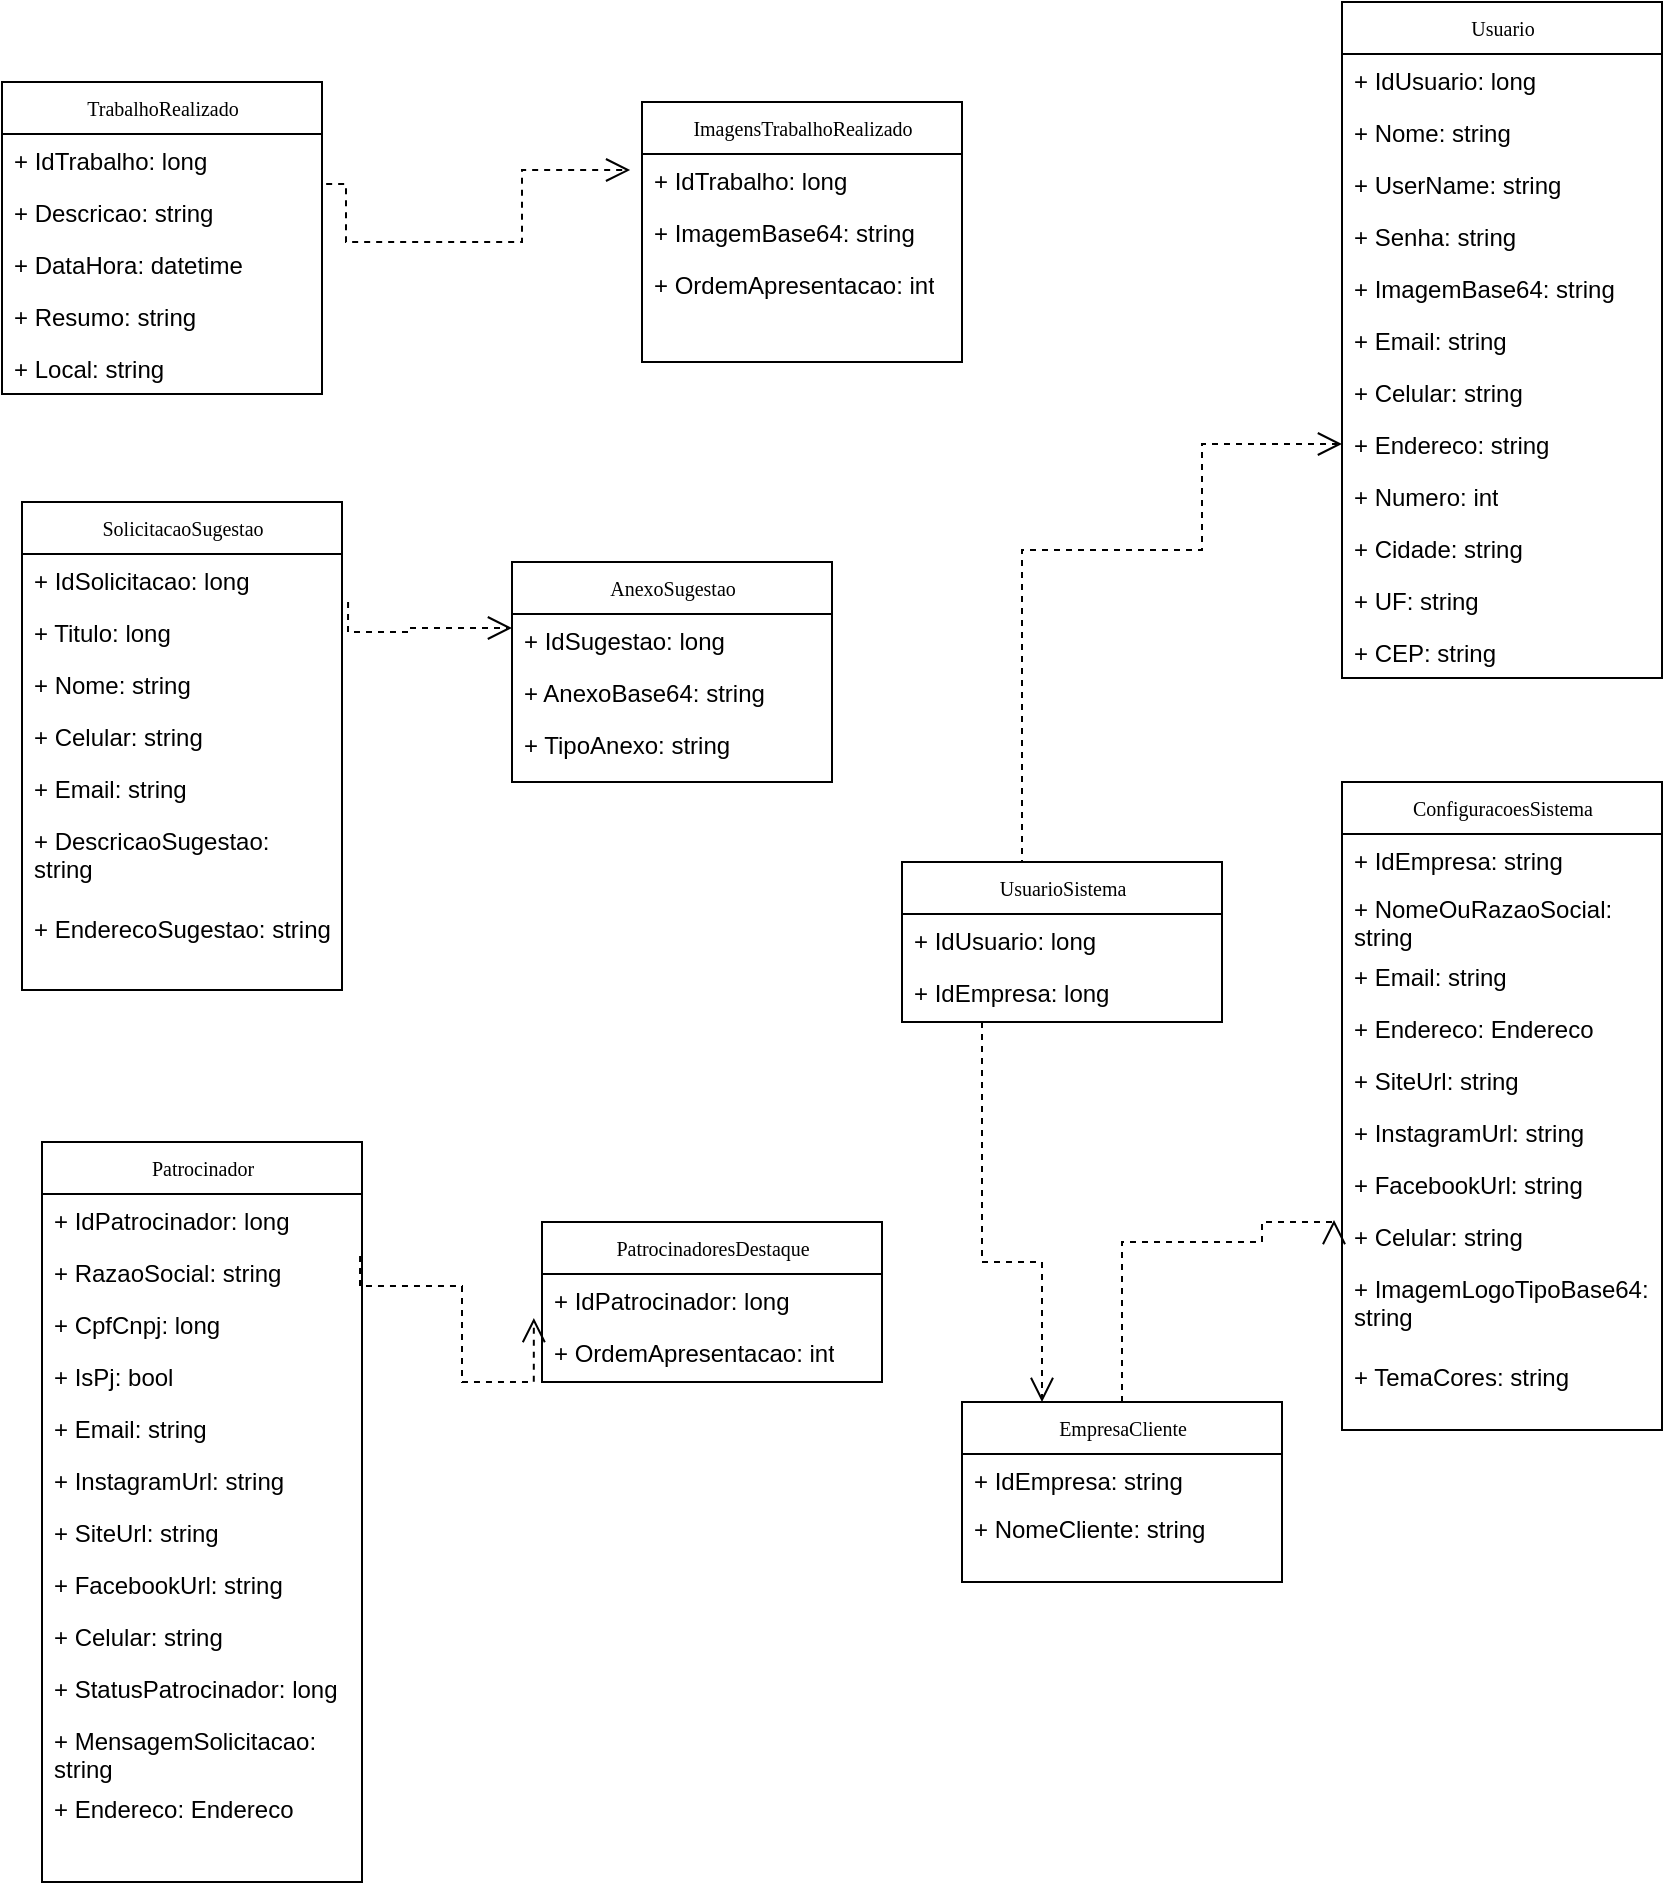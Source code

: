 <mxfile version="23.0.2" type="device">
  <diagram name="Page-1" id="c4acf3e9-155e-7222-9cf6-157b1a14988f">
    <mxGraphModel dx="1434" dy="844" grid="1" gridSize="10" guides="1" tooltips="1" connect="1" arrows="1" fold="1" page="1" pageScale="1" pageWidth="850" pageHeight="1100" background="none" math="0" shadow="0">
      <root>
        <mxCell id="0" />
        <mxCell id="1" parent="0" />
        <mxCell id="xZNgoJvWcJUJvNTuVhNk-1" value="TrabalhoRealizado" style="swimlane;html=1;fontStyle=0;childLayout=stackLayout;horizontal=1;startSize=26;fillColor=none;horizontalStack=0;resizeParent=1;resizeLast=0;collapsible=1;marginBottom=0;swimlaneFillColor=#ffffff;rounded=0;shadow=0;comic=0;labelBackgroundColor=none;strokeWidth=1;fontFamily=Verdana;fontSize=10;align=center;" parent="1" vertex="1">
          <mxGeometry x="10" y="50" width="160" height="156" as="geometry" />
        </mxCell>
        <mxCell id="xZNgoJvWcJUJvNTuVhNk-2" value="+ IdTrabalho: long" style="text;html=1;strokeColor=none;fillColor=none;align=left;verticalAlign=top;spacingLeft=4;spacingRight=4;whiteSpace=wrap;overflow=hidden;rotatable=0;points=[[0,0.5],[1,0.5]];portConstraint=eastwest;" parent="xZNgoJvWcJUJvNTuVhNk-1" vertex="1">
          <mxGeometry y="26" width="160" height="26" as="geometry" />
        </mxCell>
        <mxCell id="xZNgoJvWcJUJvNTuVhNk-3" value="+ Descricao: string" style="text;html=1;strokeColor=none;fillColor=none;align=left;verticalAlign=top;spacingLeft=4;spacingRight=4;whiteSpace=wrap;overflow=hidden;rotatable=0;points=[[0,0.5],[1,0.5]];portConstraint=eastwest;" parent="xZNgoJvWcJUJvNTuVhNk-1" vertex="1">
          <mxGeometry y="52" width="160" height="26" as="geometry" />
        </mxCell>
        <mxCell id="xZNgoJvWcJUJvNTuVhNk-4" value="+ DataHora: datetime" style="text;html=1;strokeColor=none;fillColor=none;align=left;verticalAlign=top;spacingLeft=4;spacingRight=4;whiteSpace=wrap;overflow=hidden;rotatable=0;points=[[0,0.5],[1,0.5]];portConstraint=eastwest;" parent="xZNgoJvWcJUJvNTuVhNk-1" vertex="1">
          <mxGeometry y="78" width="160" height="26" as="geometry" />
        </mxCell>
        <mxCell id="xZNgoJvWcJUJvNTuVhNk-5" value="+ Resumo: string" style="text;html=1;strokeColor=none;fillColor=none;align=left;verticalAlign=top;spacingLeft=4;spacingRight=4;whiteSpace=wrap;overflow=hidden;rotatable=0;points=[[0,0.5],[1,0.5]];portConstraint=eastwest;" parent="xZNgoJvWcJUJvNTuVhNk-1" vertex="1">
          <mxGeometry y="104" width="160" height="26" as="geometry" />
        </mxCell>
        <mxCell id="Cfjc9k1976KgOdUy89fP-1" value="+ Local: string" style="text;html=1;strokeColor=none;fillColor=none;align=left;verticalAlign=top;spacingLeft=4;spacingRight=4;whiteSpace=wrap;overflow=hidden;rotatable=0;points=[[0,0.5],[1,0.5]];portConstraint=eastwest;" parent="xZNgoJvWcJUJvNTuVhNk-1" vertex="1">
          <mxGeometry y="130" width="160" height="26" as="geometry" />
        </mxCell>
        <mxCell id="xZNgoJvWcJUJvNTuVhNk-6" value="ImagensTrabalhoRealizado" style="swimlane;html=1;fontStyle=0;childLayout=stackLayout;horizontal=1;startSize=26;fillColor=none;horizontalStack=0;resizeParent=1;resizeLast=0;collapsible=1;marginBottom=0;swimlaneFillColor=#ffffff;rounded=0;shadow=0;comic=0;labelBackgroundColor=none;strokeWidth=1;fontFamily=Verdana;fontSize=10;align=center;" parent="1" vertex="1">
          <mxGeometry x="330" y="60" width="160" height="130" as="geometry" />
        </mxCell>
        <mxCell id="xZNgoJvWcJUJvNTuVhNk-7" value="+ IdTrabalho: long" style="text;html=1;strokeColor=none;fillColor=none;align=left;verticalAlign=top;spacingLeft=4;spacingRight=4;whiteSpace=wrap;overflow=hidden;rotatable=0;points=[[0,0.5],[1,0.5]];portConstraint=eastwest;" parent="xZNgoJvWcJUJvNTuVhNk-6" vertex="1">
          <mxGeometry y="26" width="160" height="26" as="geometry" />
        </mxCell>
        <mxCell id="xZNgoJvWcJUJvNTuVhNk-8" value="+ ImagemBase64: string" style="text;html=1;strokeColor=none;fillColor=none;align=left;verticalAlign=top;spacingLeft=4;spacingRight=4;whiteSpace=wrap;overflow=hidden;rotatable=0;points=[[0,0.5],[1,0.5]];portConstraint=eastwest;" parent="xZNgoJvWcJUJvNTuVhNk-6" vertex="1">
          <mxGeometry y="52" width="160" height="26" as="geometry" />
        </mxCell>
        <mxCell id="xZNgoJvWcJUJvNTuVhNk-9" value="+ OrdemApresentacao: int" style="text;html=1;strokeColor=none;fillColor=none;align=left;verticalAlign=top;spacingLeft=4;spacingRight=4;whiteSpace=wrap;overflow=hidden;rotatable=0;points=[[0,0.5],[1,0.5]];portConstraint=eastwest;" parent="xZNgoJvWcJUJvNTuVhNk-6" vertex="1">
          <mxGeometry y="78" width="160" height="32" as="geometry" />
        </mxCell>
        <mxCell id="xZNgoJvWcJUJvNTuVhNk-10" style="edgeStyle=orthogonalEdgeStyle;rounded=0;html=1;exitX=1.013;exitY=-0.038;dashed=1;labelBackgroundColor=none;startFill=0;endArrow=open;endFill=0;endSize=10;fontFamily=Verdana;fontSize=10;exitDx=0;exitDy=0;exitPerimeter=0;entryX=-0.037;entryY=0.308;entryDx=0;entryDy=0;entryPerimeter=0;" parent="1" source="xZNgoJvWcJUJvNTuVhNk-3" target="xZNgoJvWcJUJvNTuVhNk-7" edge="1">
          <mxGeometry relative="1" as="geometry">
            <Array as="points">
              <mxPoint x="182" y="130" />
              <mxPoint x="270" y="130" />
              <mxPoint x="270" y="94" />
            </Array>
            <mxPoint x="260" y="202" as="sourcePoint" />
            <mxPoint x="290" y="381" as="targetPoint" />
          </mxGeometry>
        </mxCell>
        <mxCell id="xZNgoJvWcJUJvNTuVhNk-11" value="SolicitacaoSugestao" style="swimlane;html=1;fontStyle=0;childLayout=stackLayout;horizontal=1;startSize=26;fillColor=none;horizontalStack=0;resizeParent=1;resizeLast=0;collapsible=1;marginBottom=0;swimlaneFillColor=#ffffff;rounded=0;shadow=0;comic=0;labelBackgroundColor=none;strokeWidth=1;fontFamily=Verdana;fontSize=10;align=center;" parent="1" vertex="1">
          <mxGeometry x="20" y="260" width="160" height="244" as="geometry" />
        </mxCell>
        <mxCell id="xZNgoJvWcJUJvNTuVhNk-12" value="+ IdSolicitacao: long" style="text;html=1;strokeColor=none;fillColor=none;align=left;verticalAlign=top;spacingLeft=4;spacingRight=4;whiteSpace=wrap;overflow=hidden;rotatable=0;points=[[0,0.5],[1,0.5]];portConstraint=eastwest;" parent="xZNgoJvWcJUJvNTuVhNk-11" vertex="1">
          <mxGeometry y="26" width="160" height="26" as="geometry" />
        </mxCell>
        <mxCell id="xZNgoJvWcJUJvNTuVhNk-13" value="+ Titulo: long" style="text;html=1;strokeColor=none;fillColor=none;align=left;verticalAlign=top;spacingLeft=4;spacingRight=4;whiteSpace=wrap;overflow=hidden;rotatable=0;points=[[0,0.5],[1,0.5]];portConstraint=eastwest;" parent="xZNgoJvWcJUJvNTuVhNk-11" vertex="1">
          <mxGeometry y="52" width="160" height="26" as="geometry" />
        </mxCell>
        <mxCell id="xZNgoJvWcJUJvNTuVhNk-14" value="+ Nome: string" style="text;html=1;strokeColor=none;fillColor=none;align=left;verticalAlign=top;spacingLeft=4;spacingRight=4;whiteSpace=wrap;overflow=hidden;rotatable=0;points=[[0,0.5],[1,0.5]];portConstraint=eastwest;" parent="xZNgoJvWcJUJvNTuVhNk-11" vertex="1">
          <mxGeometry y="78" width="160" height="26" as="geometry" />
        </mxCell>
        <mxCell id="xZNgoJvWcJUJvNTuVhNk-15" value="+ Celular: string" style="text;html=1;strokeColor=none;fillColor=none;align=left;verticalAlign=top;spacingLeft=4;spacingRight=4;whiteSpace=wrap;overflow=hidden;rotatable=0;points=[[0,0.5],[1,0.5]];portConstraint=eastwest;" parent="xZNgoJvWcJUJvNTuVhNk-11" vertex="1">
          <mxGeometry y="104" width="160" height="26" as="geometry" />
        </mxCell>
        <mxCell id="xZNgoJvWcJUJvNTuVhNk-16" value="+ Email: string" style="text;html=1;strokeColor=none;fillColor=none;align=left;verticalAlign=top;spacingLeft=4;spacingRight=4;whiteSpace=wrap;overflow=hidden;rotatable=0;points=[[0,0.5],[1,0.5]];portConstraint=eastwest;" parent="xZNgoJvWcJUJvNTuVhNk-11" vertex="1">
          <mxGeometry y="130" width="160" height="26" as="geometry" />
        </mxCell>
        <mxCell id="xZNgoJvWcJUJvNTuVhNk-17" value="+ DescricaoSugestao: string" style="text;html=1;strokeColor=none;fillColor=none;align=left;verticalAlign=top;spacingLeft=4;spacingRight=4;whiteSpace=wrap;overflow=hidden;rotatable=0;points=[[0,0.5],[1,0.5]];portConstraint=eastwest;" parent="xZNgoJvWcJUJvNTuVhNk-11" vertex="1">
          <mxGeometry y="156" width="160" height="44" as="geometry" />
        </mxCell>
        <mxCell id="xZNgoJvWcJUJvNTuVhNk-25" value="+ EnderecoSugestao: string" style="text;html=1;strokeColor=none;fillColor=none;align=left;verticalAlign=top;spacingLeft=4;spacingRight=4;whiteSpace=wrap;overflow=hidden;rotatable=0;points=[[0,0.5],[1,0.5]];portConstraint=eastwest;" parent="xZNgoJvWcJUJvNTuVhNk-11" vertex="1">
          <mxGeometry y="200" width="160" height="30" as="geometry" />
        </mxCell>
        <mxCell id="xZNgoJvWcJUJvNTuVhNk-18" value="AnexoSugestao" style="swimlane;html=1;fontStyle=0;childLayout=stackLayout;horizontal=1;startSize=26;fillColor=none;horizontalStack=0;resizeParent=1;resizeLast=0;collapsible=1;marginBottom=0;swimlaneFillColor=#ffffff;rounded=0;shadow=0;comic=0;labelBackgroundColor=none;strokeWidth=1;fontFamily=Verdana;fontSize=10;align=center;" parent="1" vertex="1">
          <mxGeometry x="265" y="290" width="160" height="110" as="geometry" />
        </mxCell>
        <mxCell id="xZNgoJvWcJUJvNTuVhNk-19" value="+ IdSugestao: long" style="text;html=1;strokeColor=none;fillColor=none;align=left;verticalAlign=top;spacingLeft=4;spacingRight=4;whiteSpace=wrap;overflow=hidden;rotatable=0;points=[[0,0.5],[1,0.5]];portConstraint=eastwest;" parent="xZNgoJvWcJUJvNTuVhNk-18" vertex="1">
          <mxGeometry y="26" width="160" height="26" as="geometry" />
        </mxCell>
        <mxCell id="xZNgoJvWcJUJvNTuVhNk-20" value="+ AnexoBase64: string" style="text;html=1;strokeColor=none;fillColor=none;align=left;verticalAlign=top;spacingLeft=4;spacingRight=4;whiteSpace=wrap;overflow=hidden;rotatable=0;points=[[0,0.5],[1,0.5]];portConstraint=eastwest;" parent="xZNgoJvWcJUJvNTuVhNk-18" vertex="1">
          <mxGeometry y="52" width="160" height="26" as="geometry" />
        </mxCell>
        <mxCell id="xZNgoJvWcJUJvNTuVhNk-21" value="+ TipoAnexo: string" style="text;html=1;strokeColor=none;fillColor=none;align=left;verticalAlign=top;spacingLeft=4;spacingRight=4;whiteSpace=wrap;overflow=hidden;rotatable=0;points=[[0,0.5],[1,0.5]];portConstraint=eastwest;" parent="xZNgoJvWcJUJvNTuVhNk-18" vertex="1">
          <mxGeometry y="78" width="160" height="26" as="geometry" />
        </mxCell>
        <mxCell id="xZNgoJvWcJUJvNTuVhNk-26" style="edgeStyle=orthogonalEdgeStyle;rounded=0;html=1;exitX=1.019;exitY=-0.077;dashed=1;labelBackgroundColor=none;startFill=0;endArrow=open;endFill=0;endSize=10;fontFamily=Verdana;fontSize=10;exitDx=0;exitDy=0;exitPerimeter=0;entryX=0;entryY=0.269;entryDx=0;entryDy=0;entryPerimeter=0;" parent="1" source="xZNgoJvWcJUJvNTuVhNk-13" target="xZNgoJvWcJUJvNTuVhNk-19" edge="1">
          <mxGeometry relative="1" as="geometry">
            <Array as="points">
              <mxPoint x="183" y="325" />
              <mxPoint x="213" y="325" />
              <mxPoint x="213" y="323" />
            </Array>
            <mxPoint x="468" y="477" as="sourcePoint" />
            <mxPoint x="580" y="380" as="targetPoint" />
          </mxGeometry>
        </mxCell>
        <mxCell id="xZNgoJvWcJUJvNTuVhNk-27" value="Usuario" style="swimlane;html=1;fontStyle=0;childLayout=stackLayout;horizontal=1;startSize=26;fillColor=none;horizontalStack=0;resizeParent=1;resizeLast=0;collapsible=1;marginBottom=0;swimlaneFillColor=#ffffff;rounded=0;shadow=0;comic=0;labelBackgroundColor=none;strokeWidth=1;fontFamily=Verdana;fontSize=10;align=center;" parent="1" vertex="1">
          <mxGeometry x="680" y="10" width="160" height="338" as="geometry" />
        </mxCell>
        <mxCell id="xZNgoJvWcJUJvNTuVhNk-28" value="+ IdUsuario: long" style="text;html=1;strokeColor=none;fillColor=none;align=left;verticalAlign=top;spacingLeft=4;spacingRight=4;whiteSpace=wrap;overflow=hidden;rotatable=0;points=[[0,0.5],[1,0.5]];portConstraint=eastwest;" parent="xZNgoJvWcJUJvNTuVhNk-27" vertex="1">
          <mxGeometry y="26" width="160" height="26" as="geometry" />
        </mxCell>
        <mxCell id="xZNgoJvWcJUJvNTuVhNk-29" value="+ Nome: string" style="text;html=1;strokeColor=none;fillColor=none;align=left;verticalAlign=top;spacingLeft=4;spacingRight=4;whiteSpace=wrap;overflow=hidden;rotatable=0;points=[[0,0.5],[1,0.5]];portConstraint=eastwest;" parent="xZNgoJvWcJUJvNTuVhNk-27" vertex="1">
          <mxGeometry y="52" width="160" height="26" as="geometry" />
        </mxCell>
        <mxCell id="xZNgoJvWcJUJvNTuVhNk-31" value="+ UserName: string" style="text;html=1;strokeColor=none;fillColor=none;align=left;verticalAlign=top;spacingLeft=4;spacingRight=4;whiteSpace=wrap;overflow=hidden;rotatable=0;points=[[0,0.5],[1,0.5]];portConstraint=eastwest;" parent="xZNgoJvWcJUJvNTuVhNk-27" vertex="1">
          <mxGeometry y="78" width="160" height="26" as="geometry" />
        </mxCell>
        <mxCell id="xZNgoJvWcJUJvNTuVhNk-32" value="+ Senha: string" style="text;html=1;strokeColor=none;fillColor=none;align=left;verticalAlign=top;spacingLeft=4;spacingRight=4;whiteSpace=wrap;overflow=hidden;rotatable=0;points=[[0,0.5],[1,0.5]];portConstraint=eastwest;" parent="xZNgoJvWcJUJvNTuVhNk-27" vertex="1">
          <mxGeometry y="104" width="160" height="26" as="geometry" />
        </mxCell>
        <mxCell id="xZNgoJvWcJUJvNTuVhNk-33" value="+ ImagemBase64: string" style="text;html=1;strokeColor=none;fillColor=none;align=left;verticalAlign=top;spacingLeft=4;spacingRight=4;whiteSpace=wrap;overflow=hidden;rotatable=0;points=[[0,0.5],[1,0.5]];portConstraint=eastwest;" parent="xZNgoJvWcJUJvNTuVhNk-27" vertex="1">
          <mxGeometry y="130" width="160" height="26" as="geometry" />
        </mxCell>
        <mxCell id="xZNgoJvWcJUJvNTuVhNk-34" value="+ Email: string" style="text;html=1;strokeColor=none;fillColor=none;align=left;verticalAlign=top;spacingLeft=4;spacingRight=4;whiteSpace=wrap;overflow=hidden;rotatable=0;points=[[0,0.5],[1,0.5]];portConstraint=eastwest;" parent="xZNgoJvWcJUJvNTuVhNk-27" vertex="1">
          <mxGeometry y="156" width="160" height="26" as="geometry" />
        </mxCell>
        <mxCell id="xZNgoJvWcJUJvNTuVhNk-35" value="+ Celular: string" style="text;html=1;strokeColor=none;fillColor=none;align=left;verticalAlign=top;spacingLeft=4;spacingRight=4;whiteSpace=wrap;overflow=hidden;rotatable=0;points=[[0,0.5],[1,0.5]];portConstraint=eastwest;" parent="xZNgoJvWcJUJvNTuVhNk-27" vertex="1">
          <mxGeometry y="182" width="160" height="26" as="geometry" />
        </mxCell>
        <mxCell id="xZNgoJvWcJUJvNTuVhNk-36" value="+ Endereco: string" style="text;html=1;strokeColor=none;fillColor=none;align=left;verticalAlign=top;spacingLeft=4;spacingRight=4;whiteSpace=wrap;overflow=hidden;rotatable=0;points=[[0,0.5],[1,0.5]];portConstraint=eastwest;" parent="xZNgoJvWcJUJvNTuVhNk-27" vertex="1">
          <mxGeometry y="208" width="160" height="26" as="geometry" />
        </mxCell>
        <mxCell id="xZNgoJvWcJUJvNTuVhNk-37" value="+ Numero: int" style="text;html=1;strokeColor=none;fillColor=none;align=left;verticalAlign=top;spacingLeft=4;spacingRight=4;whiteSpace=wrap;overflow=hidden;rotatable=0;points=[[0,0.5],[1,0.5]];portConstraint=eastwest;" parent="xZNgoJvWcJUJvNTuVhNk-27" vertex="1">
          <mxGeometry y="234" width="160" height="26" as="geometry" />
        </mxCell>
        <mxCell id="xZNgoJvWcJUJvNTuVhNk-38" value="+ Cidade: string" style="text;html=1;strokeColor=none;fillColor=none;align=left;verticalAlign=top;spacingLeft=4;spacingRight=4;whiteSpace=wrap;overflow=hidden;rotatable=0;points=[[0,0.5],[1,0.5]];portConstraint=eastwest;" parent="xZNgoJvWcJUJvNTuVhNk-27" vertex="1">
          <mxGeometry y="260" width="160" height="26" as="geometry" />
        </mxCell>
        <mxCell id="xZNgoJvWcJUJvNTuVhNk-39" value="+ UF: string" style="text;html=1;strokeColor=none;fillColor=none;align=left;verticalAlign=top;spacingLeft=4;spacingRight=4;whiteSpace=wrap;overflow=hidden;rotatable=0;points=[[0,0.5],[1,0.5]];portConstraint=eastwest;" parent="xZNgoJvWcJUJvNTuVhNk-27" vertex="1">
          <mxGeometry y="286" width="160" height="26" as="geometry" />
        </mxCell>
        <mxCell id="xZNgoJvWcJUJvNTuVhNk-40" value="+ CEP: string" style="text;html=1;strokeColor=none;fillColor=none;align=left;verticalAlign=top;spacingLeft=4;spacingRight=4;whiteSpace=wrap;overflow=hidden;rotatable=0;points=[[0,0.5],[1,0.5]];portConstraint=eastwest;" parent="xZNgoJvWcJUJvNTuVhNk-27" vertex="1">
          <mxGeometry y="312" width="160" height="26" as="geometry" />
        </mxCell>
        <mxCell id="xZNgoJvWcJUJvNTuVhNk-41" value="Patrocinador" style="swimlane;html=1;fontStyle=0;childLayout=stackLayout;horizontal=1;startSize=26;fillColor=none;horizontalStack=0;resizeParent=1;resizeLast=0;collapsible=1;marginBottom=0;swimlaneFillColor=#ffffff;rounded=0;shadow=0;comic=0;labelBackgroundColor=none;strokeWidth=1;fontFamily=Verdana;fontSize=10;align=center;" parent="1" vertex="1">
          <mxGeometry x="30" y="580" width="160" height="370" as="geometry" />
        </mxCell>
        <mxCell id="xZNgoJvWcJUJvNTuVhNk-42" value="+ IdPatrocinador: long" style="text;html=1;strokeColor=none;fillColor=none;align=left;verticalAlign=top;spacingLeft=4;spacingRight=4;whiteSpace=wrap;overflow=hidden;rotatable=0;points=[[0,0.5],[1,0.5]];portConstraint=eastwest;" parent="xZNgoJvWcJUJvNTuVhNk-41" vertex="1">
          <mxGeometry y="26" width="160" height="26" as="geometry" />
        </mxCell>
        <mxCell id="xZNgoJvWcJUJvNTuVhNk-45" value="+ RazaoSocial: string" style="text;html=1;strokeColor=none;fillColor=none;align=left;verticalAlign=top;spacingLeft=4;spacingRight=4;whiteSpace=wrap;overflow=hidden;rotatable=0;points=[[0,0.5],[1,0.5]];portConstraint=eastwest;" parent="xZNgoJvWcJUJvNTuVhNk-41" vertex="1">
          <mxGeometry y="52" width="160" height="26" as="geometry" />
        </mxCell>
        <mxCell id="xZNgoJvWcJUJvNTuVhNk-46" value="+ CpfCnpj: long" style="text;html=1;strokeColor=none;fillColor=none;align=left;verticalAlign=top;spacingLeft=4;spacingRight=4;whiteSpace=wrap;overflow=hidden;rotatable=0;points=[[0,0.5],[1,0.5]];portConstraint=eastwest;" parent="xZNgoJvWcJUJvNTuVhNk-41" vertex="1">
          <mxGeometry y="78" width="160" height="26" as="geometry" />
        </mxCell>
        <mxCell id="xZNgoJvWcJUJvNTuVhNk-47" value="+ IsPj: bool" style="text;html=1;strokeColor=none;fillColor=none;align=left;verticalAlign=top;spacingLeft=4;spacingRight=4;whiteSpace=wrap;overflow=hidden;rotatable=0;points=[[0,0.5],[1,0.5]];portConstraint=eastwest;" parent="xZNgoJvWcJUJvNTuVhNk-41" vertex="1">
          <mxGeometry y="104" width="160" height="26" as="geometry" />
        </mxCell>
        <mxCell id="xZNgoJvWcJUJvNTuVhNk-48" value="+ Email: string" style="text;html=1;strokeColor=none;fillColor=none;align=left;verticalAlign=top;spacingLeft=4;spacingRight=4;whiteSpace=wrap;overflow=hidden;rotatable=0;points=[[0,0.5],[1,0.5]];portConstraint=eastwest;" parent="xZNgoJvWcJUJvNTuVhNk-41" vertex="1">
          <mxGeometry y="130" width="160" height="26" as="geometry" />
        </mxCell>
        <mxCell id="xZNgoJvWcJUJvNTuVhNk-49" value="+ InstagramUrl: string" style="text;html=1;strokeColor=none;fillColor=none;align=left;verticalAlign=top;spacingLeft=4;spacingRight=4;whiteSpace=wrap;overflow=hidden;rotatable=0;points=[[0,0.5],[1,0.5]];portConstraint=eastwest;" parent="xZNgoJvWcJUJvNTuVhNk-41" vertex="1">
          <mxGeometry y="156" width="160" height="26" as="geometry" />
        </mxCell>
        <mxCell id="xZNgoJvWcJUJvNTuVhNk-50" value="+ SiteUrl: string" style="text;html=1;strokeColor=none;fillColor=none;align=left;verticalAlign=top;spacingLeft=4;spacingRight=4;whiteSpace=wrap;overflow=hidden;rotatable=0;points=[[0,0.5],[1,0.5]];portConstraint=eastwest;" parent="xZNgoJvWcJUJvNTuVhNk-41" vertex="1">
          <mxGeometry y="182" width="160" height="26" as="geometry" />
        </mxCell>
        <mxCell id="xZNgoJvWcJUJvNTuVhNk-51" value="+ FacebookUrl: string" style="text;html=1;strokeColor=none;fillColor=none;align=left;verticalAlign=top;spacingLeft=4;spacingRight=4;whiteSpace=wrap;overflow=hidden;rotatable=0;points=[[0,0.5],[1,0.5]];portConstraint=eastwest;" parent="xZNgoJvWcJUJvNTuVhNk-41" vertex="1">
          <mxGeometry y="208" width="160" height="26" as="geometry" />
        </mxCell>
        <mxCell id="xZNgoJvWcJUJvNTuVhNk-52" value="+ Celular: string" style="text;html=1;strokeColor=none;fillColor=none;align=left;verticalAlign=top;spacingLeft=4;spacingRight=4;whiteSpace=wrap;overflow=hidden;rotatable=0;points=[[0,0.5],[1,0.5]];portConstraint=eastwest;" parent="xZNgoJvWcJUJvNTuVhNk-41" vertex="1">
          <mxGeometry y="234" width="160" height="26" as="geometry" />
        </mxCell>
        <mxCell id="xZNgoJvWcJUJvNTuVhNk-53" value="+ StatusPatrocinador: long" style="text;html=1;strokeColor=none;fillColor=none;align=left;verticalAlign=top;spacingLeft=4;spacingRight=4;whiteSpace=wrap;overflow=hidden;rotatable=0;points=[[0,0.5],[1,0.5]];portConstraint=eastwest;" parent="xZNgoJvWcJUJvNTuVhNk-41" vertex="1">
          <mxGeometry y="260" width="160" height="26" as="geometry" />
        </mxCell>
        <mxCell id="xZNgoJvWcJUJvNTuVhNk-54" value="+ MensagemSolicitacao: string" style="text;html=1;strokeColor=none;fillColor=none;align=left;verticalAlign=top;spacingLeft=4;spacingRight=4;whiteSpace=wrap;overflow=hidden;rotatable=0;points=[[0,0.5],[1,0.5]];portConstraint=eastwest;" parent="xZNgoJvWcJUJvNTuVhNk-41" vertex="1">
          <mxGeometry y="286" width="160" height="34" as="geometry" />
        </mxCell>
        <mxCell id="xZNgoJvWcJUJvNTuVhNk-55" value="+ Endereco: Endereco" style="text;html=1;strokeColor=none;fillColor=none;align=left;verticalAlign=top;spacingLeft=4;spacingRight=4;whiteSpace=wrap;overflow=hidden;rotatable=0;points=[[0,0.5],[1,0.5]];portConstraint=eastwest;" parent="xZNgoJvWcJUJvNTuVhNk-41" vertex="1">
          <mxGeometry y="320" width="160" height="34" as="geometry" />
        </mxCell>
        <mxCell id="xZNgoJvWcJUJvNTuVhNk-56" value="PatrocinadoresDestaque" style="swimlane;html=1;fontStyle=0;childLayout=stackLayout;horizontal=1;startSize=26;fillColor=none;horizontalStack=0;resizeParent=1;resizeLast=0;collapsible=1;marginBottom=0;swimlaneFillColor=#ffffff;rounded=0;shadow=0;comic=0;labelBackgroundColor=none;strokeWidth=1;fontFamily=Verdana;fontSize=10;align=center;" parent="1" vertex="1">
          <mxGeometry x="280" y="620" width="170" height="80" as="geometry" />
        </mxCell>
        <mxCell id="xZNgoJvWcJUJvNTuVhNk-57" value="+ IdPatrocinador: long" style="text;html=1;strokeColor=none;fillColor=none;align=left;verticalAlign=top;spacingLeft=4;spacingRight=4;whiteSpace=wrap;overflow=hidden;rotatable=0;points=[[0,0.5],[1,0.5]];portConstraint=eastwest;" parent="xZNgoJvWcJUJvNTuVhNk-56" vertex="1">
          <mxGeometry y="26" width="170" height="26" as="geometry" />
        </mxCell>
        <mxCell id="xZNgoJvWcJUJvNTuVhNk-60" value="+ OrdemApresentacao: int" style="text;html=1;strokeColor=none;fillColor=none;align=left;verticalAlign=top;spacingLeft=4;spacingRight=4;whiteSpace=wrap;overflow=hidden;rotatable=0;points=[[0,0.5],[1,0.5]];portConstraint=eastwest;" parent="xZNgoJvWcJUJvNTuVhNk-56" vertex="1">
          <mxGeometry y="52" width="170" height="26" as="geometry" />
        </mxCell>
        <mxCell id="xZNgoJvWcJUJvNTuVhNk-61" style="edgeStyle=orthogonalEdgeStyle;rounded=0;html=1;exitX=0.994;exitY=0.192;dashed=1;labelBackgroundColor=none;startFill=0;endArrow=open;endFill=0;endSize=10;fontFamily=Verdana;fontSize=10;exitDx=0;exitDy=0;exitPerimeter=0;entryX=-0.024;entryY=0.846;entryDx=0;entryDy=0;entryPerimeter=0;" parent="1" source="xZNgoJvWcJUJvNTuVhNk-45" target="xZNgoJvWcJUJvNTuVhNk-57" edge="1">
          <mxGeometry relative="1" as="geometry">
            <Array as="points">
              <mxPoint x="209" y="652" />
              <mxPoint x="240" y="652" />
              <mxPoint x="240" y="700" />
              <mxPoint x="266" y="700" />
            </Array>
            <mxPoint x="230" y="637" as="sourcePoint" />
            <mxPoint x="387" y="630" as="targetPoint" />
          </mxGeometry>
        </mxCell>
        <mxCell id="xZNgoJvWcJUJvNTuVhNk-62" value="ConfiguracoesSistema" style="swimlane;html=1;fontStyle=0;childLayout=stackLayout;horizontal=1;startSize=26;fillColor=none;horizontalStack=0;resizeParent=1;resizeLast=0;collapsible=1;marginBottom=0;swimlaneFillColor=#ffffff;rounded=0;shadow=0;comic=0;labelBackgroundColor=none;strokeWidth=1;fontFamily=Verdana;fontSize=10;align=center;" parent="1" vertex="1">
          <mxGeometry x="680" y="400" width="160" height="324" as="geometry" />
        </mxCell>
        <mxCell id="xZNgoJvWcJUJvNTuVhNk-63" value="+ IdEmpresa: string" style="text;html=1;strokeColor=none;fillColor=none;align=left;verticalAlign=top;spacingLeft=4;spacingRight=4;whiteSpace=wrap;overflow=hidden;rotatable=0;points=[[0,0.5],[1,0.5]];portConstraint=eastwest;" parent="xZNgoJvWcJUJvNTuVhNk-62" vertex="1">
          <mxGeometry y="26" width="160" height="24" as="geometry" />
        </mxCell>
        <mxCell id="xZNgoJvWcJUJvNTuVhNk-73" value="+ NomeOuRazaoSocial: string" style="text;html=1;strokeColor=none;fillColor=none;align=left;verticalAlign=top;spacingLeft=4;spacingRight=4;whiteSpace=wrap;overflow=hidden;rotatable=0;points=[[0,0.5],[1,0.5]];portConstraint=eastwest;" parent="xZNgoJvWcJUJvNTuVhNk-62" vertex="1">
          <mxGeometry y="50" width="160" height="34" as="geometry" />
        </mxCell>
        <mxCell id="xZNgoJvWcJUJvNTuVhNk-70" value="+ Email: string" style="text;html=1;strokeColor=none;fillColor=none;align=left;verticalAlign=top;spacingLeft=4;spacingRight=4;whiteSpace=wrap;overflow=hidden;rotatable=0;points=[[0,0.5],[1,0.5]];portConstraint=eastwest;" parent="xZNgoJvWcJUJvNTuVhNk-62" vertex="1">
          <mxGeometry y="84" width="160" height="26" as="geometry" />
        </mxCell>
        <mxCell id="xZNgoJvWcJUJvNTuVhNk-64" value="+ Endereco: Endereco" style="text;html=1;strokeColor=none;fillColor=none;align=left;verticalAlign=top;spacingLeft=4;spacingRight=4;whiteSpace=wrap;overflow=hidden;rotatable=0;points=[[0,0.5],[1,0.5]];portConstraint=eastwest;" parent="xZNgoJvWcJUJvNTuVhNk-62" vertex="1">
          <mxGeometry y="110" width="160" height="26" as="geometry" />
        </mxCell>
        <mxCell id="xZNgoJvWcJUJvNTuVhNk-66" value="+ SiteUrl: string" style="text;html=1;strokeColor=none;fillColor=none;align=left;verticalAlign=top;spacingLeft=4;spacingRight=4;whiteSpace=wrap;overflow=hidden;rotatable=0;points=[[0,0.5],[1,0.5]];portConstraint=eastwest;" parent="xZNgoJvWcJUJvNTuVhNk-62" vertex="1">
          <mxGeometry y="136" width="160" height="26" as="geometry" />
        </mxCell>
        <mxCell id="xZNgoJvWcJUJvNTuVhNk-67" value="+ InstagramUrl: string" style="text;html=1;strokeColor=none;fillColor=none;align=left;verticalAlign=top;spacingLeft=4;spacingRight=4;whiteSpace=wrap;overflow=hidden;rotatable=0;points=[[0,0.5],[1,0.5]];portConstraint=eastwest;" parent="xZNgoJvWcJUJvNTuVhNk-62" vertex="1">
          <mxGeometry y="162" width="160" height="26" as="geometry" />
        </mxCell>
        <mxCell id="xZNgoJvWcJUJvNTuVhNk-68" value="+ FacebookUrl: string" style="text;html=1;strokeColor=none;fillColor=none;align=left;verticalAlign=top;spacingLeft=4;spacingRight=4;whiteSpace=wrap;overflow=hidden;rotatable=0;points=[[0,0.5],[1,0.5]];portConstraint=eastwest;" parent="xZNgoJvWcJUJvNTuVhNk-62" vertex="1">
          <mxGeometry y="188" width="160" height="26" as="geometry" />
        </mxCell>
        <mxCell id="xZNgoJvWcJUJvNTuVhNk-69" value="+ Celular: string" style="text;html=1;strokeColor=none;fillColor=none;align=left;verticalAlign=top;spacingLeft=4;spacingRight=4;whiteSpace=wrap;overflow=hidden;rotatable=0;points=[[0,0.5],[1,0.5]];portConstraint=eastwest;" parent="xZNgoJvWcJUJvNTuVhNk-62" vertex="1">
          <mxGeometry y="214" width="160" height="26" as="geometry" />
        </mxCell>
        <mxCell id="xZNgoJvWcJUJvNTuVhNk-71" value="+ ImagemLogoTipoBase64: string" style="text;html=1;strokeColor=none;fillColor=none;align=left;verticalAlign=top;spacingLeft=4;spacingRight=4;whiteSpace=wrap;overflow=hidden;rotatable=0;points=[[0,0.5],[1,0.5]];portConstraint=eastwest;" parent="xZNgoJvWcJUJvNTuVhNk-62" vertex="1">
          <mxGeometry y="240" width="160" height="44" as="geometry" />
        </mxCell>
        <mxCell id="xZNgoJvWcJUJvNTuVhNk-72" value="+ TemaCores: string" style="text;html=1;strokeColor=none;fillColor=none;align=left;verticalAlign=top;spacingLeft=4;spacingRight=4;whiteSpace=wrap;overflow=hidden;rotatable=0;points=[[0,0.5],[1,0.5]];portConstraint=eastwest;" parent="xZNgoJvWcJUJvNTuVhNk-62" vertex="1">
          <mxGeometry y="284" width="160" height="30" as="geometry" />
        </mxCell>
        <mxCell id="xZNgoJvWcJUJvNTuVhNk-74" value="EmpresaCliente" style="swimlane;html=1;fontStyle=0;childLayout=stackLayout;horizontal=1;startSize=26;fillColor=none;horizontalStack=0;resizeParent=1;resizeLast=0;collapsible=1;marginBottom=0;swimlaneFillColor=#ffffff;rounded=0;shadow=0;comic=0;labelBackgroundColor=none;strokeWidth=1;fontFamily=Verdana;fontSize=10;align=center;" parent="1" vertex="1">
          <mxGeometry x="490" y="710" width="160" height="90" as="geometry" />
        </mxCell>
        <mxCell id="xZNgoJvWcJUJvNTuVhNk-75" value="+ IdEmpresa: string" style="text;html=1;strokeColor=none;fillColor=none;align=left;verticalAlign=top;spacingLeft=4;spacingRight=4;whiteSpace=wrap;overflow=hidden;rotatable=0;points=[[0,0.5],[1,0.5]];portConstraint=eastwest;" parent="xZNgoJvWcJUJvNTuVhNk-74" vertex="1">
          <mxGeometry y="26" width="160" height="24" as="geometry" />
        </mxCell>
        <mxCell id="xZNgoJvWcJUJvNTuVhNk-78" value="+ NomeCliente: string" style="text;html=1;strokeColor=none;fillColor=none;align=left;verticalAlign=top;spacingLeft=4;spacingRight=4;whiteSpace=wrap;overflow=hidden;rotatable=0;points=[[0,0.5],[1,0.5]];portConstraint=eastwest;" parent="xZNgoJvWcJUJvNTuVhNk-74" vertex="1">
          <mxGeometry y="50" width="160" height="26" as="geometry" />
        </mxCell>
        <mxCell id="xZNgoJvWcJUJvNTuVhNk-86" style="edgeStyle=orthogonalEdgeStyle;rounded=0;html=1;exitX=0.5;exitY=0;dashed=1;labelBackgroundColor=none;startFill=0;endArrow=open;endFill=0;endSize=10;fontFamily=Verdana;fontSize=10;exitDx=0;exitDy=0;entryX=-0.025;entryY=0.192;entryDx=0;entryDy=0;entryPerimeter=0;" parent="1" source="xZNgoJvWcJUJvNTuVhNk-74" target="xZNgoJvWcJUJvNTuVhNk-69" edge="1">
          <mxGeometry relative="1" as="geometry">
            <Array as="points">
              <mxPoint x="570" y="630" />
              <mxPoint x="640" y="630" />
              <mxPoint x="640" y="620" />
            </Array>
            <mxPoint x="410" y="827" as="sourcePoint" />
            <mxPoint x="567" y="820" as="targetPoint" />
          </mxGeometry>
        </mxCell>
        <mxCell id="xZNgoJvWcJUJvNTuVhNk-87" value="UsuarioSistema" style="swimlane;html=1;fontStyle=0;childLayout=stackLayout;horizontal=1;startSize=26;fillColor=none;horizontalStack=0;resizeParent=1;resizeLast=0;collapsible=1;marginBottom=0;swimlaneFillColor=#ffffff;rounded=0;shadow=0;comic=0;labelBackgroundColor=none;strokeWidth=1;fontFamily=Verdana;fontSize=10;align=center;" parent="1" vertex="1">
          <mxGeometry x="460" y="440" width="160" height="80" as="geometry" />
        </mxCell>
        <mxCell id="xZNgoJvWcJUJvNTuVhNk-88" value="+ IdUsuario: long" style="text;html=1;strokeColor=none;fillColor=none;align=left;verticalAlign=top;spacingLeft=4;spacingRight=4;whiteSpace=wrap;overflow=hidden;rotatable=0;points=[[0,0.5],[1,0.5]];portConstraint=eastwest;" parent="xZNgoJvWcJUJvNTuVhNk-87" vertex="1">
          <mxGeometry y="26" width="160" height="26" as="geometry" />
        </mxCell>
        <mxCell id="xZNgoJvWcJUJvNTuVhNk-101" value="+ IdEmpresa: long" style="text;html=1;strokeColor=none;fillColor=none;align=left;verticalAlign=top;spacingLeft=4;spacingRight=4;whiteSpace=wrap;overflow=hidden;rotatable=0;points=[[0,0.5],[1,0.5]];portConstraint=eastwest;" parent="xZNgoJvWcJUJvNTuVhNk-87" vertex="1">
          <mxGeometry y="52" width="160" height="26" as="geometry" />
        </mxCell>
        <mxCell id="xZNgoJvWcJUJvNTuVhNk-102" style="edgeStyle=orthogonalEdgeStyle;rounded=0;html=1;exitX=0.5;exitY=0;dashed=1;labelBackgroundColor=none;startFill=0;endArrow=open;endFill=0;endSize=10;fontFamily=Verdana;fontSize=10;exitDx=0;exitDy=0;entryX=0;entryY=0.5;entryDx=0;entryDy=0;" parent="1" source="xZNgoJvWcJUJvNTuVhNk-87" target="xZNgoJvWcJUJvNTuVhNk-36" edge="1">
          <mxGeometry relative="1" as="geometry">
            <Array as="points">
              <mxPoint x="520" y="284" />
              <mxPoint x="610" y="284" />
              <mxPoint x="610" y="231" />
            </Array>
            <mxPoint x="520" y="414" as="sourcePoint" />
            <mxPoint x="630" y="230" as="targetPoint" />
          </mxGeometry>
        </mxCell>
        <mxCell id="xZNgoJvWcJUJvNTuVhNk-103" style="edgeStyle=orthogonalEdgeStyle;rounded=0;html=1;exitX=0.25;exitY=1;dashed=1;labelBackgroundColor=none;startFill=0;endArrow=open;endFill=0;endSize=10;fontFamily=Verdana;fontSize=10;exitDx=0;exitDy=0;entryX=0.25;entryY=0;entryDx=0;entryDy=0;" parent="1" source="xZNgoJvWcJUJvNTuVhNk-87" target="xZNgoJvWcJUJvNTuVhNk-74" edge="1">
          <mxGeometry relative="1" as="geometry">
            <Array as="points">
              <mxPoint x="500" y="640" />
              <mxPoint x="530" y="640" />
            </Array>
            <mxPoint x="465" y="754" as="sourcePoint" />
            <mxPoint x="575" y="570" as="targetPoint" />
          </mxGeometry>
        </mxCell>
      </root>
    </mxGraphModel>
  </diagram>
</mxfile>
